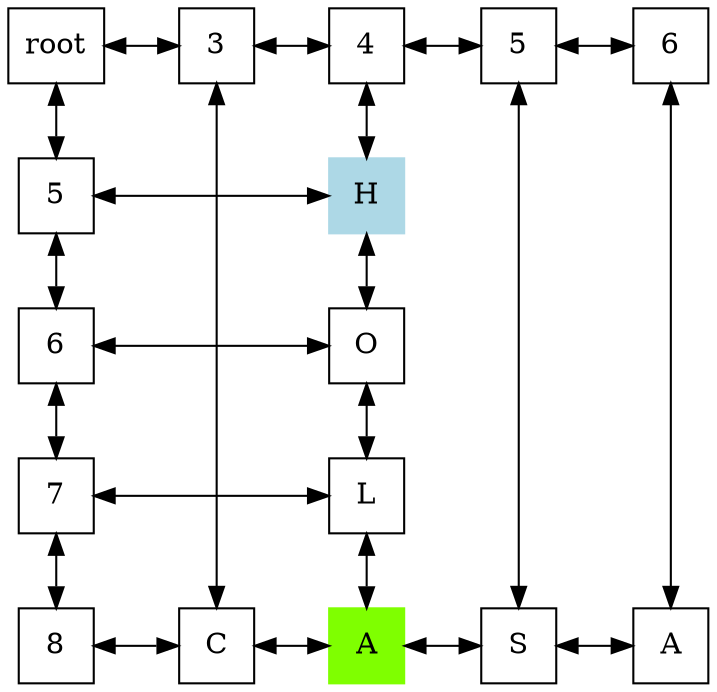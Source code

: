 digraph { 
 rankdir = TB; 
 node [shape=rectangle, height=0.5, width=0.5]; 
 graph[ nodesep = 0.5];
CH3[label="3"];
CH4[label="4"];
CH5[label="5"];
CH6[label="6"];

CV5 [label="5"];
CV6 [label="6"];
CV7 [label="7"];
CV8 [label="8"];

nodo308[label="C"];
nodo405[label="H" style=filled color=lightblue];
nodo406[label="O"];
nodo407[label="L"];
nodo408[label="A" style=filled color=chartreuse];
nodo508[label="S"];
nodo608[label="A"];

root -> CH3[ dir=both];
CH3 -> CH4[ dir=both];
CH4 -> CH5[ dir=both];
CH5 -> CH6[ dir=both];
root -> CV5[ dir=both];
CV5 -> CV6 [ dir=both];
CV6 -> CV7 [ dir=both];
CV7 -> CV8 [ dir=both];

CH3 -> nodo308 [ dir=both];
CH4 -> nodo405 [ dir=both];
nodo405 -> nodo406 [ dir=both];
nodo406 -> nodo407 [ dir=both];
nodo407 -> nodo408 [ dir=both];
CH5 -> nodo508 [ dir=both];
CH6 -> nodo608 [ dir=both];

CV5 -> nodo405 [constraint=false, dir=both];
CV6 -> nodo406 [constraint=false, dir=both];
CV7 -> nodo407 [constraint=false, dir=both];
CV8 -> nodo308 [constraint=false, dir=both];
nodo308 -> nodo408 [ dir=both];
nodo408 -> nodo508 [ dir=both];
nodo508 -> nodo608 [ dir=both];

{ rank=same;root;CH3 ;CH4 ;CH5 ;CH6 ;}
{rank= same;CV5;nodo405;}
{rank= same;CV6;nodo406;}
{rank= same;CV7;nodo407;}
{rank= same;CV8;nodo308;nodo408;nodo508;nodo608;}
}